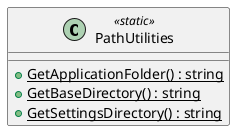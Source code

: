 @startuml
class PathUtilities <<static>> {
    + {static} GetApplicationFolder() : string
    + {static} GetBaseDirectory() : string
    + {static} GetSettingsDirectory() : string
}
@enduml
